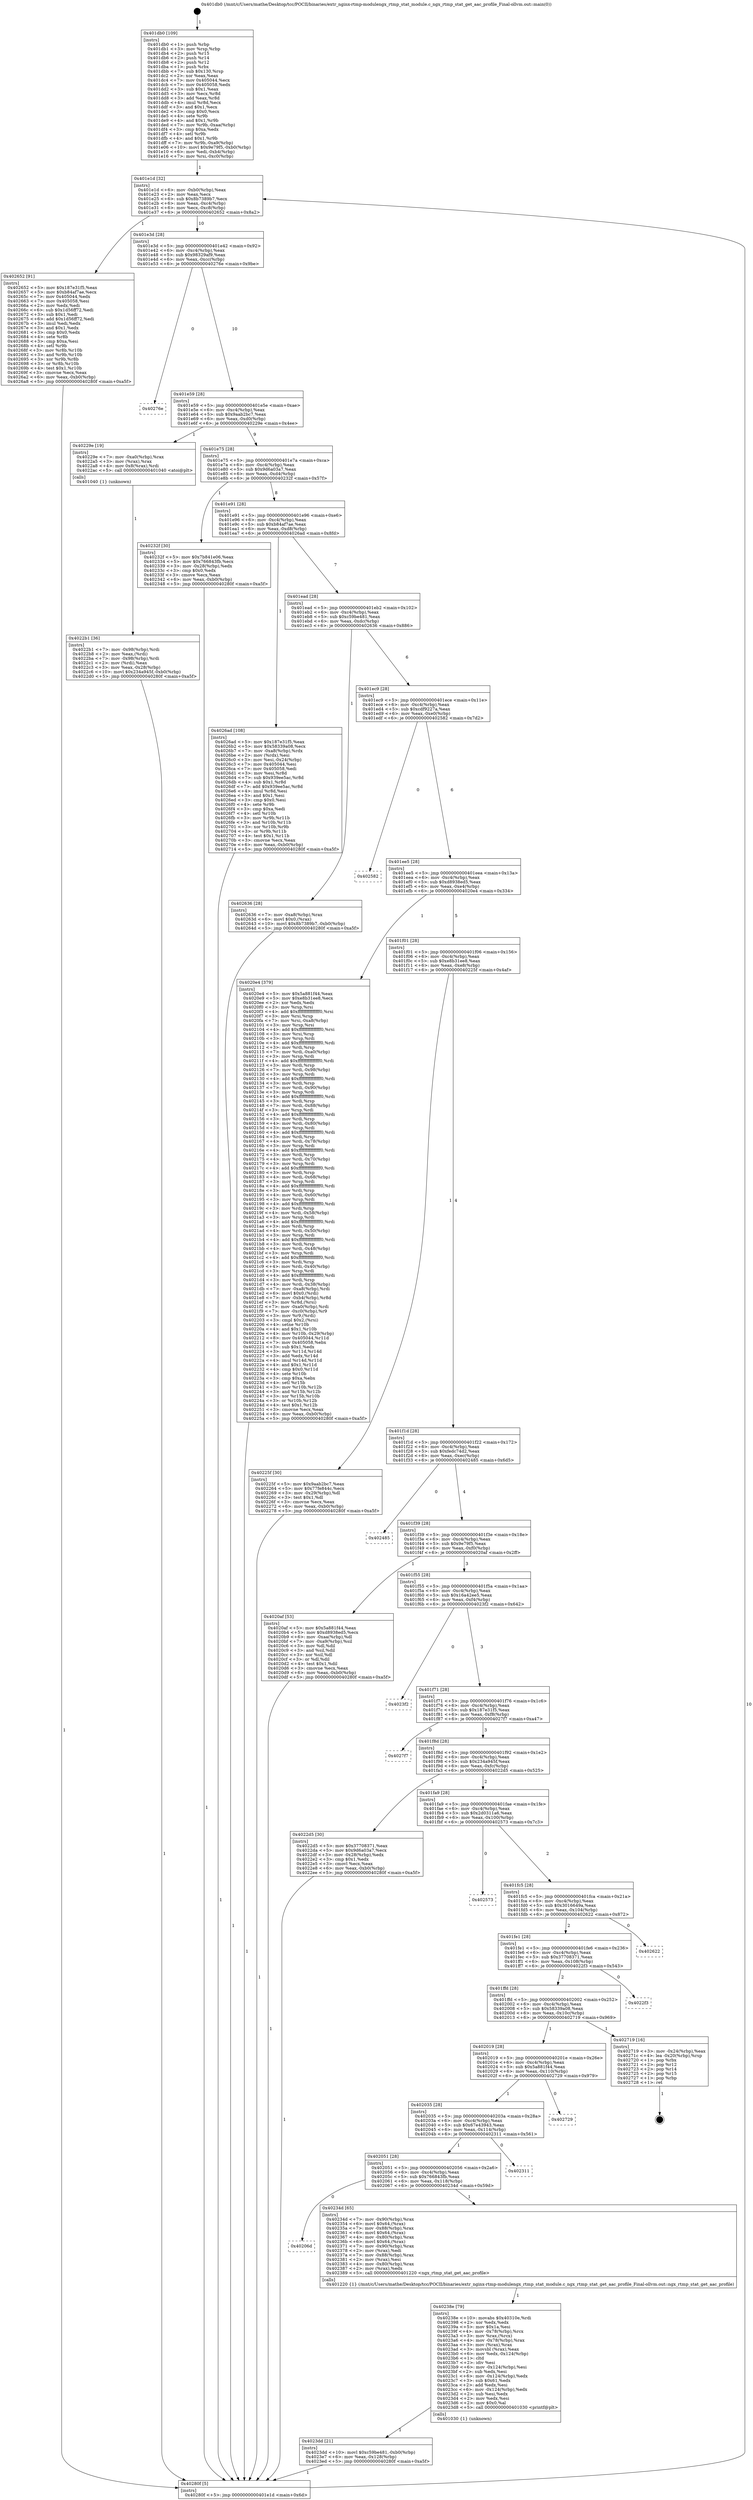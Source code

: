 digraph "0x401db0" {
  label = "0x401db0 (/mnt/c/Users/mathe/Desktop/tcc/POCII/binaries/extr_nginx-rtmp-modulengx_rtmp_stat_module.c_ngx_rtmp_stat_get_aac_profile_Final-ollvm.out::main(0))"
  labelloc = "t"
  node[shape=record]

  Entry [label="",width=0.3,height=0.3,shape=circle,fillcolor=black,style=filled]
  "0x401e1d" [label="{
     0x401e1d [32]\l
     | [instrs]\l
     &nbsp;&nbsp;0x401e1d \<+6\>: mov -0xb0(%rbp),%eax\l
     &nbsp;&nbsp;0x401e23 \<+2\>: mov %eax,%ecx\l
     &nbsp;&nbsp;0x401e25 \<+6\>: sub $0x8b7389b7,%ecx\l
     &nbsp;&nbsp;0x401e2b \<+6\>: mov %eax,-0xc4(%rbp)\l
     &nbsp;&nbsp;0x401e31 \<+6\>: mov %ecx,-0xc8(%rbp)\l
     &nbsp;&nbsp;0x401e37 \<+6\>: je 0000000000402652 \<main+0x8a2\>\l
  }"]
  "0x402652" [label="{
     0x402652 [91]\l
     | [instrs]\l
     &nbsp;&nbsp;0x402652 \<+5\>: mov $0x187e31f5,%eax\l
     &nbsp;&nbsp;0x402657 \<+5\>: mov $0xb84af7ae,%ecx\l
     &nbsp;&nbsp;0x40265c \<+7\>: mov 0x405044,%edx\l
     &nbsp;&nbsp;0x402663 \<+7\>: mov 0x405058,%esi\l
     &nbsp;&nbsp;0x40266a \<+2\>: mov %edx,%edi\l
     &nbsp;&nbsp;0x40266c \<+6\>: sub $0x1d56ff72,%edi\l
     &nbsp;&nbsp;0x402672 \<+3\>: sub $0x1,%edi\l
     &nbsp;&nbsp;0x402675 \<+6\>: add $0x1d56ff72,%edi\l
     &nbsp;&nbsp;0x40267b \<+3\>: imul %edi,%edx\l
     &nbsp;&nbsp;0x40267e \<+3\>: and $0x1,%edx\l
     &nbsp;&nbsp;0x402681 \<+3\>: cmp $0x0,%edx\l
     &nbsp;&nbsp;0x402684 \<+4\>: sete %r8b\l
     &nbsp;&nbsp;0x402688 \<+3\>: cmp $0xa,%esi\l
     &nbsp;&nbsp;0x40268b \<+4\>: setl %r9b\l
     &nbsp;&nbsp;0x40268f \<+3\>: mov %r8b,%r10b\l
     &nbsp;&nbsp;0x402692 \<+3\>: and %r9b,%r10b\l
     &nbsp;&nbsp;0x402695 \<+3\>: xor %r9b,%r8b\l
     &nbsp;&nbsp;0x402698 \<+3\>: or %r8b,%r10b\l
     &nbsp;&nbsp;0x40269b \<+4\>: test $0x1,%r10b\l
     &nbsp;&nbsp;0x40269f \<+3\>: cmovne %ecx,%eax\l
     &nbsp;&nbsp;0x4026a2 \<+6\>: mov %eax,-0xb0(%rbp)\l
     &nbsp;&nbsp;0x4026a8 \<+5\>: jmp 000000000040280f \<main+0xa5f\>\l
  }"]
  "0x401e3d" [label="{
     0x401e3d [28]\l
     | [instrs]\l
     &nbsp;&nbsp;0x401e3d \<+5\>: jmp 0000000000401e42 \<main+0x92\>\l
     &nbsp;&nbsp;0x401e42 \<+6\>: mov -0xc4(%rbp),%eax\l
     &nbsp;&nbsp;0x401e48 \<+5\>: sub $0x98329af9,%eax\l
     &nbsp;&nbsp;0x401e4d \<+6\>: mov %eax,-0xcc(%rbp)\l
     &nbsp;&nbsp;0x401e53 \<+6\>: je 000000000040276e \<main+0x9be\>\l
  }"]
  Exit [label="",width=0.3,height=0.3,shape=circle,fillcolor=black,style=filled,peripheries=2]
  "0x40276e" [label="{
     0x40276e\l
  }", style=dashed]
  "0x401e59" [label="{
     0x401e59 [28]\l
     | [instrs]\l
     &nbsp;&nbsp;0x401e59 \<+5\>: jmp 0000000000401e5e \<main+0xae\>\l
     &nbsp;&nbsp;0x401e5e \<+6\>: mov -0xc4(%rbp),%eax\l
     &nbsp;&nbsp;0x401e64 \<+5\>: sub $0x9aab2bc7,%eax\l
     &nbsp;&nbsp;0x401e69 \<+6\>: mov %eax,-0xd0(%rbp)\l
     &nbsp;&nbsp;0x401e6f \<+6\>: je 000000000040229e \<main+0x4ee\>\l
  }"]
  "0x4023dd" [label="{
     0x4023dd [21]\l
     | [instrs]\l
     &nbsp;&nbsp;0x4023dd \<+10\>: movl $0xc59be481,-0xb0(%rbp)\l
     &nbsp;&nbsp;0x4023e7 \<+6\>: mov %eax,-0x128(%rbp)\l
     &nbsp;&nbsp;0x4023ed \<+5\>: jmp 000000000040280f \<main+0xa5f\>\l
  }"]
  "0x40229e" [label="{
     0x40229e [19]\l
     | [instrs]\l
     &nbsp;&nbsp;0x40229e \<+7\>: mov -0xa0(%rbp),%rax\l
     &nbsp;&nbsp;0x4022a5 \<+3\>: mov (%rax),%rax\l
     &nbsp;&nbsp;0x4022a8 \<+4\>: mov 0x8(%rax),%rdi\l
     &nbsp;&nbsp;0x4022ac \<+5\>: call 0000000000401040 \<atoi@plt\>\l
     | [calls]\l
     &nbsp;&nbsp;0x401040 \{1\} (unknown)\l
  }"]
  "0x401e75" [label="{
     0x401e75 [28]\l
     | [instrs]\l
     &nbsp;&nbsp;0x401e75 \<+5\>: jmp 0000000000401e7a \<main+0xca\>\l
     &nbsp;&nbsp;0x401e7a \<+6\>: mov -0xc4(%rbp),%eax\l
     &nbsp;&nbsp;0x401e80 \<+5\>: sub $0x9d6a03a7,%eax\l
     &nbsp;&nbsp;0x401e85 \<+6\>: mov %eax,-0xd4(%rbp)\l
     &nbsp;&nbsp;0x401e8b \<+6\>: je 000000000040232f \<main+0x57f\>\l
  }"]
  "0x40238e" [label="{
     0x40238e [79]\l
     | [instrs]\l
     &nbsp;&nbsp;0x40238e \<+10\>: movabs $0x40310e,%rdi\l
     &nbsp;&nbsp;0x402398 \<+2\>: xor %edx,%edx\l
     &nbsp;&nbsp;0x40239a \<+5\>: mov $0x1a,%esi\l
     &nbsp;&nbsp;0x40239f \<+4\>: mov -0x78(%rbp),%rcx\l
     &nbsp;&nbsp;0x4023a3 \<+3\>: mov %rax,(%rcx)\l
     &nbsp;&nbsp;0x4023a6 \<+4\>: mov -0x78(%rbp),%rax\l
     &nbsp;&nbsp;0x4023aa \<+3\>: mov (%rax),%rax\l
     &nbsp;&nbsp;0x4023ad \<+3\>: movsbl (%rax),%eax\l
     &nbsp;&nbsp;0x4023b0 \<+6\>: mov %edx,-0x124(%rbp)\l
     &nbsp;&nbsp;0x4023b6 \<+1\>: cltd\l
     &nbsp;&nbsp;0x4023b7 \<+2\>: idiv %esi\l
     &nbsp;&nbsp;0x4023b9 \<+6\>: mov -0x124(%rbp),%esi\l
     &nbsp;&nbsp;0x4023bf \<+2\>: sub %edx,%esi\l
     &nbsp;&nbsp;0x4023c1 \<+6\>: mov -0x124(%rbp),%edx\l
     &nbsp;&nbsp;0x4023c7 \<+3\>: sub $0x61,%edx\l
     &nbsp;&nbsp;0x4023ca \<+2\>: add %edx,%esi\l
     &nbsp;&nbsp;0x4023cc \<+6\>: mov -0x124(%rbp),%edx\l
     &nbsp;&nbsp;0x4023d2 \<+2\>: sub %esi,%edx\l
     &nbsp;&nbsp;0x4023d4 \<+2\>: mov %edx,%esi\l
     &nbsp;&nbsp;0x4023d6 \<+2\>: mov $0x0,%al\l
     &nbsp;&nbsp;0x4023d8 \<+5\>: call 0000000000401030 \<printf@plt\>\l
     | [calls]\l
     &nbsp;&nbsp;0x401030 \{1\} (unknown)\l
  }"]
  "0x40232f" [label="{
     0x40232f [30]\l
     | [instrs]\l
     &nbsp;&nbsp;0x40232f \<+5\>: mov $0x7b841e06,%eax\l
     &nbsp;&nbsp;0x402334 \<+5\>: mov $0x766843fb,%ecx\l
     &nbsp;&nbsp;0x402339 \<+3\>: mov -0x28(%rbp),%edx\l
     &nbsp;&nbsp;0x40233c \<+3\>: cmp $0x0,%edx\l
     &nbsp;&nbsp;0x40233f \<+3\>: cmove %ecx,%eax\l
     &nbsp;&nbsp;0x402342 \<+6\>: mov %eax,-0xb0(%rbp)\l
     &nbsp;&nbsp;0x402348 \<+5\>: jmp 000000000040280f \<main+0xa5f\>\l
  }"]
  "0x401e91" [label="{
     0x401e91 [28]\l
     | [instrs]\l
     &nbsp;&nbsp;0x401e91 \<+5\>: jmp 0000000000401e96 \<main+0xe6\>\l
     &nbsp;&nbsp;0x401e96 \<+6\>: mov -0xc4(%rbp),%eax\l
     &nbsp;&nbsp;0x401e9c \<+5\>: sub $0xb84af7ae,%eax\l
     &nbsp;&nbsp;0x401ea1 \<+6\>: mov %eax,-0xd8(%rbp)\l
     &nbsp;&nbsp;0x401ea7 \<+6\>: je 00000000004026ad \<main+0x8fd\>\l
  }"]
  "0x40206d" [label="{
     0x40206d\l
  }", style=dashed]
  "0x4026ad" [label="{
     0x4026ad [108]\l
     | [instrs]\l
     &nbsp;&nbsp;0x4026ad \<+5\>: mov $0x187e31f5,%eax\l
     &nbsp;&nbsp;0x4026b2 \<+5\>: mov $0x58339a08,%ecx\l
     &nbsp;&nbsp;0x4026b7 \<+7\>: mov -0xa8(%rbp),%rdx\l
     &nbsp;&nbsp;0x4026be \<+2\>: mov (%rdx),%esi\l
     &nbsp;&nbsp;0x4026c0 \<+3\>: mov %esi,-0x24(%rbp)\l
     &nbsp;&nbsp;0x4026c3 \<+7\>: mov 0x405044,%esi\l
     &nbsp;&nbsp;0x4026ca \<+7\>: mov 0x405058,%edi\l
     &nbsp;&nbsp;0x4026d1 \<+3\>: mov %esi,%r8d\l
     &nbsp;&nbsp;0x4026d4 \<+7\>: sub $0x939ee5ac,%r8d\l
     &nbsp;&nbsp;0x4026db \<+4\>: sub $0x1,%r8d\l
     &nbsp;&nbsp;0x4026df \<+7\>: add $0x939ee5ac,%r8d\l
     &nbsp;&nbsp;0x4026e6 \<+4\>: imul %r8d,%esi\l
     &nbsp;&nbsp;0x4026ea \<+3\>: and $0x1,%esi\l
     &nbsp;&nbsp;0x4026ed \<+3\>: cmp $0x0,%esi\l
     &nbsp;&nbsp;0x4026f0 \<+4\>: sete %r9b\l
     &nbsp;&nbsp;0x4026f4 \<+3\>: cmp $0xa,%edi\l
     &nbsp;&nbsp;0x4026f7 \<+4\>: setl %r10b\l
     &nbsp;&nbsp;0x4026fb \<+3\>: mov %r9b,%r11b\l
     &nbsp;&nbsp;0x4026fe \<+3\>: and %r10b,%r11b\l
     &nbsp;&nbsp;0x402701 \<+3\>: xor %r10b,%r9b\l
     &nbsp;&nbsp;0x402704 \<+3\>: or %r9b,%r11b\l
     &nbsp;&nbsp;0x402707 \<+4\>: test $0x1,%r11b\l
     &nbsp;&nbsp;0x40270b \<+3\>: cmovne %ecx,%eax\l
     &nbsp;&nbsp;0x40270e \<+6\>: mov %eax,-0xb0(%rbp)\l
     &nbsp;&nbsp;0x402714 \<+5\>: jmp 000000000040280f \<main+0xa5f\>\l
  }"]
  "0x401ead" [label="{
     0x401ead [28]\l
     | [instrs]\l
     &nbsp;&nbsp;0x401ead \<+5\>: jmp 0000000000401eb2 \<main+0x102\>\l
     &nbsp;&nbsp;0x401eb2 \<+6\>: mov -0xc4(%rbp),%eax\l
     &nbsp;&nbsp;0x401eb8 \<+5\>: sub $0xc59be481,%eax\l
     &nbsp;&nbsp;0x401ebd \<+6\>: mov %eax,-0xdc(%rbp)\l
     &nbsp;&nbsp;0x401ec3 \<+6\>: je 0000000000402636 \<main+0x886\>\l
  }"]
  "0x40234d" [label="{
     0x40234d [65]\l
     | [instrs]\l
     &nbsp;&nbsp;0x40234d \<+7\>: mov -0x90(%rbp),%rax\l
     &nbsp;&nbsp;0x402354 \<+6\>: movl $0x64,(%rax)\l
     &nbsp;&nbsp;0x40235a \<+7\>: mov -0x88(%rbp),%rax\l
     &nbsp;&nbsp;0x402361 \<+6\>: movl $0x64,(%rax)\l
     &nbsp;&nbsp;0x402367 \<+4\>: mov -0x80(%rbp),%rax\l
     &nbsp;&nbsp;0x40236b \<+6\>: movl $0x64,(%rax)\l
     &nbsp;&nbsp;0x402371 \<+7\>: mov -0x90(%rbp),%rax\l
     &nbsp;&nbsp;0x402378 \<+2\>: mov (%rax),%edi\l
     &nbsp;&nbsp;0x40237a \<+7\>: mov -0x88(%rbp),%rax\l
     &nbsp;&nbsp;0x402381 \<+2\>: mov (%rax),%esi\l
     &nbsp;&nbsp;0x402383 \<+4\>: mov -0x80(%rbp),%rax\l
     &nbsp;&nbsp;0x402387 \<+2\>: mov (%rax),%edx\l
     &nbsp;&nbsp;0x402389 \<+5\>: call 0000000000401220 \<ngx_rtmp_stat_get_aac_profile\>\l
     | [calls]\l
     &nbsp;&nbsp;0x401220 \{1\} (/mnt/c/Users/mathe/Desktop/tcc/POCII/binaries/extr_nginx-rtmp-modulengx_rtmp_stat_module.c_ngx_rtmp_stat_get_aac_profile_Final-ollvm.out::ngx_rtmp_stat_get_aac_profile)\l
  }"]
  "0x402636" [label="{
     0x402636 [28]\l
     | [instrs]\l
     &nbsp;&nbsp;0x402636 \<+7\>: mov -0xa8(%rbp),%rax\l
     &nbsp;&nbsp;0x40263d \<+6\>: movl $0x0,(%rax)\l
     &nbsp;&nbsp;0x402643 \<+10\>: movl $0x8b7389b7,-0xb0(%rbp)\l
     &nbsp;&nbsp;0x40264d \<+5\>: jmp 000000000040280f \<main+0xa5f\>\l
  }"]
  "0x401ec9" [label="{
     0x401ec9 [28]\l
     | [instrs]\l
     &nbsp;&nbsp;0x401ec9 \<+5\>: jmp 0000000000401ece \<main+0x11e\>\l
     &nbsp;&nbsp;0x401ece \<+6\>: mov -0xc4(%rbp),%eax\l
     &nbsp;&nbsp;0x401ed4 \<+5\>: sub $0xcdf9227a,%eax\l
     &nbsp;&nbsp;0x401ed9 \<+6\>: mov %eax,-0xe0(%rbp)\l
     &nbsp;&nbsp;0x401edf \<+6\>: je 0000000000402582 \<main+0x7d2\>\l
  }"]
  "0x402051" [label="{
     0x402051 [28]\l
     | [instrs]\l
     &nbsp;&nbsp;0x402051 \<+5\>: jmp 0000000000402056 \<main+0x2a6\>\l
     &nbsp;&nbsp;0x402056 \<+6\>: mov -0xc4(%rbp),%eax\l
     &nbsp;&nbsp;0x40205c \<+5\>: sub $0x766843fb,%eax\l
     &nbsp;&nbsp;0x402061 \<+6\>: mov %eax,-0x118(%rbp)\l
     &nbsp;&nbsp;0x402067 \<+6\>: je 000000000040234d \<main+0x59d\>\l
  }"]
  "0x402582" [label="{
     0x402582\l
  }", style=dashed]
  "0x401ee5" [label="{
     0x401ee5 [28]\l
     | [instrs]\l
     &nbsp;&nbsp;0x401ee5 \<+5\>: jmp 0000000000401eea \<main+0x13a\>\l
     &nbsp;&nbsp;0x401eea \<+6\>: mov -0xc4(%rbp),%eax\l
     &nbsp;&nbsp;0x401ef0 \<+5\>: sub $0xd8938ed5,%eax\l
     &nbsp;&nbsp;0x401ef5 \<+6\>: mov %eax,-0xe4(%rbp)\l
     &nbsp;&nbsp;0x401efb \<+6\>: je 00000000004020e4 \<main+0x334\>\l
  }"]
  "0x402311" [label="{
     0x402311\l
  }", style=dashed]
  "0x4020e4" [label="{
     0x4020e4 [379]\l
     | [instrs]\l
     &nbsp;&nbsp;0x4020e4 \<+5\>: mov $0x5a881f44,%eax\l
     &nbsp;&nbsp;0x4020e9 \<+5\>: mov $0xe8b31ee8,%ecx\l
     &nbsp;&nbsp;0x4020ee \<+2\>: xor %edx,%edx\l
     &nbsp;&nbsp;0x4020f0 \<+3\>: mov %rsp,%rsi\l
     &nbsp;&nbsp;0x4020f3 \<+4\>: add $0xfffffffffffffff0,%rsi\l
     &nbsp;&nbsp;0x4020f7 \<+3\>: mov %rsi,%rsp\l
     &nbsp;&nbsp;0x4020fa \<+7\>: mov %rsi,-0xa8(%rbp)\l
     &nbsp;&nbsp;0x402101 \<+3\>: mov %rsp,%rsi\l
     &nbsp;&nbsp;0x402104 \<+4\>: add $0xfffffffffffffff0,%rsi\l
     &nbsp;&nbsp;0x402108 \<+3\>: mov %rsi,%rsp\l
     &nbsp;&nbsp;0x40210b \<+3\>: mov %rsp,%rdi\l
     &nbsp;&nbsp;0x40210e \<+4\>: add $0xfffffffffffffff0,%rdi\l
     &nbsp;&nbsp;0x402112 \<+3\>: mov %rdi,%rsp\l
     &nbsp;&nbsp;0x402115 \<+7\>: mov %rdi,-0xa0(%rbp)\l
     &nbsp;&nbsp;0x40211c \<+3\>: mov %rsp,%rdi\l
     &nbsp;&nbsp;0x40211f \<+4\>: add $0xfffffffffffffff0,%rdi\l
     &nbsp;&nbsp;0x402123 \<+3\>: mov %rdi,%rsp\l
     &nbsp;&nbsp;0x402126 \<+7\>: mov %rdi,-0x98(%rbp)\l
     &nbsp;&nbsp;0x40212d \<+3\>: mov %rsp,%rdi\l
     &nbsp;&nbsp;0x402130 \<+4\>: add $0xfffffffffffffff0,%rdi\l
     &nbsp;&nbsp;0x402134 \<+3\>: mov %rdi,%rsp\l
     &nbsp;&nbsp;0x402137 \<+7\>: mov %rdi,-0x90(%rbp)\l
     &nbsp;&nbsp;0x40213e \<+3\>: mov %rsp,%rdi\l
     &nbsp;&nbsp;0x402141 \<+4\>: add $0xfffffffffffffff0,%rdi\l
     &nbsp;&nbsp;0x402145 \<+3\>: mov %rdi,%rsp\l
     &nbsp;&nbsp;0x402148 \<+7\>: mov %rdi,-0x88(%rbp)\l
     &nbsp;&nbsp;0x40214f \<+3\>: mov %rsp,%rdi\l
     &nbsp;&nbsp;0x402152 \<+4\>: add $0xfffffffffffffff0,%rdi\l
     &nbsp;&nbsp;0x402156 \<+3\>: mov %rdi,%rsp\l
     &nbsp;&nbsp;0x402159 \<+4\>: mov %rdi,-0x80(%rbp)\l
     &nbsp;&nbsp;0x40215d \<+3\>: mov %rsp,%rdi\l
     &nbsp;&nbsp;0x402160 \<+4\>: add $0xfffffffffffffff0,%rdi\l
     &nbsp;&nbsp;0x402164 \<+3\>: mov %rdi,%rsp\l
     &nbsp;&nbsp;0x402167 \<+4\>: mov %rdi,-0x78(%rbp)\l
     &nbsp;&nbsp;0x40216b \<+3\>: mov %rsp,%rdi\l
     &nbsp;&nbsp;0x40216e \<+4\>: add $0xfffffffffffffff0,%rdi\l
     &nbsp;&nbsp;0x402172 \<+3\>: mov %rdi,%rsp\l
     &nbsp;&nbsp;0x402175 \<+4\>: mov %rdi,-0x70(%rbp)\l
     &nbsp;&nbsp;0x402179 \<+3\>: mov %rsp,%rdi\l
     &nbsp;&nbsp;0x40217c \<+4\>: add $0xfffffffffffffff0,%rdi\l
     &nbsp;&nbsp;0x402180 \<+3\>: mov %rdi,%rsp\l
     &nbsp;&nbsp;0x402183 \<+4\>: mov %rdi,-0x68(%rbp)\l
     &nbsp;&nbsp;0x402187 \<+3\>: mov %rsp,%rdi\l
     &nbsp;&nbsp;0x40218a \<+4\>: add $0xfffffffffffffff0,%rdi\l
     &nbsp;&nbsp;0x40218e \<+3\>: mov %rdi,%rsp\l
     &nbsp;&nbsp;0x402191 \<+4\>: mov %rdi,-0x60(%rbp)\l
     &nbsp;&nbsp;0x402195 \<+3\>: mov %rsp,%rdi\l
     &nbsp;&nbsp;0x402198 \<+4\>: add $0xfffffffffffffff0,%rdi\l
     &nbsp;&nbsp;0x40219c \<+3\>: mov %rdi,%rsp\l
     &nbsp;&nbsp;0x40219f \<+4\>: mov %rdi,-0x58(%rbp)\l
     &nbsp;&nbsp;0x4021a3 \<+3\>: mov %rsp,%rdi\l
     &nbsp;&nbsp;0x4021a6 \<+4\>: add $0xfffffffffffffff0,%rdi\l
     &nbsp;&nbsp;0x4021aa \<+3\>: mov %rdi,%rsp\l
     &nbsp;&nbsp;0x4021ad \<+4\>: mov %rdi,-0x50(%rbp)\l
     &nbsp;&nbsp;0x4021b1 \<+3\>: mov %rsp,%rdi\l
     &nbsp;&nbsp;0x4021b4 \<+4\>: add $0xfffffffffffffff0,%rdi\l
     &nbsp;&nbsp;0x4021b8 \<+3\>: mov %rdi,%rsp\l
     &nbsp;&nbsp;0x4021bb \<+4\>: mov %rdi,-0x48(%rbp)\l
     &nbsp;&nbsp;0x4021bf \<+3\>: mov %rsp,%rdi\l
     &nbsp;&nbsp;0x4021c2 \<+4\>: add $0xfffffffffffffff0,%rdi\l
     &nbsp;&nbsp;0x4021c6 \<+3\>: mov %rdi,%rsp\l
     &nbsp;&nbsp;0x4021c9 \<+4\>: mov %rdi,-0x40(%rbp)\l
     &nbsp;&nbsp;0x4021cd \<+3\>: mov %rsp,%rdi\l
     &nbsp;&nbsp;0x4021d0 \<+4\>: add $0xfffffffffffffff0,%rdi\l
     &nbsp;&nbsp;0x4021d4 \<+3\>: mov %rdi,%rsp\l
     &nbsp;&nbsp;0x4021d7 \<+4\>: mov %rdi,-0x38(%rbp)\l
     &nbsp;&nbsp;0x4021db \<+7\>: mov -0xa8(%rbp),%rdi\l
     &nbsp;&nbsp;0x4021e2 \<+6\>: movl $0x0,(%rdi)\l
     &nbsp;&nbsp;0x4021e8 \<+7\>: mov -0xb4(%rbp),%r8d\l
     &nbsp;&nbsp;0x4021ef \<+3\>: mov %r8d,(%rsi)\l
     &nbsp;&nbsp;0x4021f2 \<+7\>: mov -0xa0(%rbp),%rdi\l
     &nbsp;&nbsp;0x4021f9 \<+7\>: mov -0xc0(%rbp),%r9\l
     &nbsp;&nbsp;0x402200 \<+3\>: mov %r9,(%rdi)\l
     &nbsp;&nbsp;0x402203 \<+3\>: cmpl $0x2,(%rsi)\l
     &nbsp;&nbsp;0x402206 \<+4\>: setne %r10b\l
     &nbsp;&nbsp;0x40220a \<+4\>: and $0x1,%r10b\l
     &nbsp;&nbsp;0x40220e \<+4\>: mov %r10b,-0x29(%rbp)\l
     &nbsp;&nbsp;0x402212 \<+8\>: mov 0x405044,%r11d\l
     &nbsp;&nbsp;0x40221a \<+7\>: mov 0x405058,%ebx\l
     &nbsp;&nbsp;0x402221 \<+3\>: sub $0x1,%edx\l
     &nbsp;&nbsp;0x402224 \<+3\>: mov %r11d,%r14d\l
     &nbsp;&nbsp;0x402227 \<+3\>: add %edx,%r14d\l
     &nbsp;&nbsp;0x40222a \<+4\>: imul %r14d,%r11d\l
     &nbsp;&nbsp;0x40222e \<+4\>: and $0x1,%r11d\l
     &nbsp;&nbsp;0x402232 \<+4\>: cmp $0x0,%r11d\l
     &nbsp;&nbsp;0x402236 \<+4\>: sete %r10b\l
     &nbsp;&nbsp;0x40223a \<+3\>: cmp $0xa,%ebx\l
     &nbsp;&nbsp;0x40223d \<+4\>: setl %r15b\l
     &nbsp;&nbsp;0x402241 \<+3\>: mov %r10b,%r12b\l
     &nbsp;&nbsp;0x402244 \<+3\>: and %r15b,%r12b\l
     &nbsp;&nbsp;0x402247 \<+3\>: xor %r15b,%r10b\l
     &nbsp;&nbsp;0x40224a \<+3\>: or %r10b,%r12b\l
     &nbsp;&nbsp;0x40224d \<+4\>: test $0x1,%r12b\l
     &nbsp;&nbsp;0x402251 \<+3\>: cmovne %ecx,%eax\l
     &nbsp;&nbsp;0x402254 \<+6\>: mov %eax,-0xb0(%rbp)\l
     &nbsp;&nbsp;0x40225a \<+5\>: jmp 000000000040280f \<main+0xa5f\>\l
  }"]
  "0x401f01" [label="{
     0x401f01 [28]\l
     | [instrs]\l
     &nbsp;&nbsp;0x401f01 \<+5\>: jmp 0000000000401f06 \<main+0x156\>\l
     &nbsp;&nbsp;0x401f06 \<+6\>: mov -0xc4(%rbp),%eax\l
     &nbsp;&nbsp;0x401f0c \<+5\>: sub $0xe8b31ee8,%eax\l
     &nbsp;&nbsp;0x401f11 \<+6\>: mov %eax,-0xe8(%rbp)\l
     &nbsp;&nbsp;0x401f17 \<+6\>: je 000000000040225f \<main+0x4af\>\l
  }"]
  "0x402035" [label="{
     0x402035 [28]\l
     | [instrs]\l
     &nbsp;&nbsp;0x402035 \<+5\>: jmp 000000000040203a \<main+0x28a\>\l
     &nbsp;&nbsp;0x40203a \<+6\>: mov -0xc4(%rbp),%eax\l
     &nbsp;&nbsp;0x402040 \<+5\>: sub $0x67e43943,%eax\l
     &nbsp;&nbsp;0x402045 \<+6\>: mov %eax,-0x114(%rbp)\l
     &nbsp;&nbsp;0x40204b \<+6\>: je 0000000000402311 \<main+0x561\>\l
  }"]
  "0x40225f" [label="{
     0x40225f [30]\l
     | [instrs]\l
     &nbsp;&nbsp;0x40225f \<+5\>: mov $0x9aab2bc7,%eax\l
     &nbsp;&nbsp;0x402264 \<+5\>: mov $0x77fe844c,%ecx\l
     &nbsp;&nbsp;0x402269 \<+3\>: mov -0x29(%rbp),%dl\l
     &nbsp;&nbsp;0x40226c \<+3\>: test $0x1,%dl\l
     &nbsp;&nbsp;0x40226f \<+3\>: cmovne %ecx,%eax\l
     &nbsp;&nbsp;0x402272 \<+6\>: mov %eax,-0xb0(%rbp)\l
     &nbsp;&nbsp;0x402278 \<+5\>: jmp 000000000040280f \<main+0xa5f\>\l
  }"]
  "0x401f1d" [label="{
     0x401f1d [28]\l
     | [instrs]\l
     &nbsp;&nbsp;0x401f1d \<+5\>: jmp 0000000000401f22 \<main+0x172\>\l
     &nbsp;&nbsp;0x401f22 \<+6\>: mov -0xc4(%rbp),%eax\l
     &nbsp;&nbsp;0x401f28 \<+5\>: sub $0xfedc74d2,%eax\l
     &nbsp;&nbsp;0x401f2d \<+6\>: mov %eax,-0xec(%rbp)\l
     &nbsp;&nbsp;0x401f33 \<+6\>: je 0000000000402485 \<main+0x6d5\>\l
  }"]
  "0x402729" [label="{
     0x402729\l
  }", style=dashed]
  "0x402485" [label="{
     0x402485\l
  }", style=dashed]
  "0x401f39" [label="{
     0x401f39 [28]\l
     | [instrs]\l
     &nbsp;&nbsp;0x401f39 \<+5\>: jmp 0000000000401f3e \<main+0x18e\>\l
     &nbsp;&nbsp;0x401f3e \<+6\>: mov -0xc4(%rbp),%eax\l
     &nbsp;&nbsp;0x401f44 \<+5\>: sub $0x9e79f5,%eax\l
     &nbsp;&nbsp;0x401f49 \<+6\>: mov %eax,-0xf0(%rbp)\l
     &nbsp;&nbsp;0x401f4f \<+6\>: je 00000000004020af \<main+0x2ff\>\l
  }"]
  "0x402019" [label="{
     0x402019 [28]\l
     | [instrs]\l
     &nbsp;&nbsp;0x402019 \<+5\>: jmp 000000000040201e \<main+0x26e\>\l
     &nbsp;&nbsp;0x40201e \<+6\>: mov -0xc4(%rbp),%eax\l
     &nbsp;&nbsp;0x402024 \<+5\>: sub $0x5a881f44,%eax\l
     &nbsp;&nbsp;0x402029 \<+6\>: mov %eax,-0x110(%rbp)\l
     &nbsp;&nbsp;0x40202f \<+6\>: je 0000000000402729 \<main+0x979\>\l
  }"]
  "0x4020af" [label="{
     0x4020af [53]\l
     | [instrs]\l
     &nbsp;&nbsp;0x4020af \<+5\>: mov $0x5a881f44,%eax\l
     &nbsp;&nbsp;0x4020b4 \<+5\>: mov $0xd8938ed5,%ecx\l
     &nbsp;&nbsp;0x4020b9 \<+6\>: mov -0xaa(%rbp),%dl\l
     &nbsp;&nbsp;0x4020bf \<+7\>: mov -0xa9(%rbp),%sil\l
     &nbsp;&nbsp;0x4020c6 \<+3\>: mov %dl,%dil\l
     &nbsp;&nbsp;0x4020c9 \<+3\>: and %sil,%dil\l
     &nbsp;&nbsp;0x4020cc \<+3\>: xor %sil,%dl\l
     &nbsp;&nbsp;0x4020cf \<+3\>: or %dl,%dil\l
     &nbsp;&nbsp;0x4020d2 \<+4\>: test $0x1,%dil\l
     &nbsp;&nbsp;0x4020d6 \<+3\>: cmovne %ecx,%eax\l
     &nbsp;&nbsp;0x4020d9 \<+6\>: mov %eax,-0xb0(%rbp)\l
     &nbsp;&nbsp;0x4020df \<+5\>: jmp 000000000040280f \<main+0xa5f\>\l
  }"]
  "0x401f55" [label="{
     0x401f55 [28]\l
     | [instrs]\l
     &nbsp;&nbsp;0x401f55 \<+5\>: jmp 0000000000401f5a \<main+0x1aa\>\l
     &nbsp;&nbsp;0x401f5a \<+6\>: mov -0xc4(%rbp),%eax\l
     &nbsp;&nbsp;0x401f60 \<+5\>: sub $0x16a42ee5,%eax\l
     &nbsp;&nbsp;0x401f65 \<+6\>: mov %eax,-0xf4(%rbp)\l
     &nbsp;&nbsp;0x401f6b \<+6\>: je 00000000004023f2 \<main+0x642\>\l
  }"]
  "0x40280f" [label="{
     0x40280f [5]\l
     | [instrs]\l
     &nbsp;&nbsp;0x40280f \<+5\>: jmp 0000000000401e1d \<main+0x6d\>\l
  }"]
  "0x401db0" [label="{
     0x401db0 [109]\l
     | [instrs]\l
     &nbsp;&nbsp;0x401db0 \<+1\>: push %rbp\l
     &nbsp;&nbsp;0x401db1 \<+3\>: mov %rsp,%rbp\l
     &nbsp;&nbsp;0x401db4 \<+2\>: push %r15\l
     &nbsp;&nbsp;0x401db6 \<+2\>: push %r14\l
     &nbsp;&nbsp;0x401db8 \<+2\>: push %r12\l
     &nbsp;&nbsp;0x401dba \<+1\>: push %rbx\l
     &nbsp;&nbsp;0x401dbb \<+7\>: sub $0x130,%rsp\l
     &nbsp;&nbsp;0x401dc2 \<+2\>: xor %eax,%eax\l
     &nbsp;&nbsp;0x401dc4 \<+7\>: mov 0x405044,%ecx\l
     &nbsp;&nbsp;0x401dcb \<+7\>: mov 0x405058,%edx\l
     &nbsp;&nbsp;0x401dd2 \<+3\>: sub $0x1,%eax\l
     &nbsp;&nbsp;0x401dd5 \<+3\>: mov %ecx,%r8d\l
     &nbsp;&nbsp;0x401dd8 \<+3\>: add %eax,%r8d\l
     &nbsp;&nbsp;0x401ddb \<+4\>: imul %r8d,%ecx\l
     &nbsp;&nbsp;0x401ddf \<+3\>: and $0x1,%ecx\l
     &nbsp;&nbsp;0x401de2 \<+3\>: cmp $0x0,%ecx\l
     &nbsp;&nbsp;0x401de5 \<+4\>: sete %r9b\l
     &nbsp;&nbsp;0x401de9 \<+4\>: and $0x1,%r9b\l
     &nbsp;&nbsp;0x401ded \<+7\>: mov %r9b,-0xaa(%rbp)\l
     &nbsp;&nbsp;0x401df4 \<+3\>: cmp $0xa,%edx\l
     &nbsp;&nbsp;0x401df7 \<+4\>: setl %r9b\l
     &nbsp;&nbsp;0x401dfb \<+4\>: and $0x1,%r9b\l
     &nbsp;&nbsp;0x401dff \<+7\>: mov %r9b,-0xa9(%rbp)\l
     &nbsp;&nbsp;0x401e06 \<+10\>: movl $0x9e79f5,-0xb0(%rbp)\l
     &nbsp;&nbsp;0x401e10 \<+6\>: mov %edi,-0xb4(%rbp)\l
     &nbsp;&nbsp;0x401e16 \<+7\>: mov %rsi,-0xc0(%rbp)\l
  }"]
  "0x402719" [label="{
     0x402719 [16]\l
     | [instrs]\l
     &nbsp;&nbsp;0x402719 \<+3\>: mov -0x24(%rbp),%eax\l
     &nbsp;&nbsp;0x40271c \<+4\>: lea -0x20(%rbp),%rsp\l
     &nbsp;&nbsp;0x402720 \<+1\>: pop %rbx\l
     &nbsp;&nbsp;0x402721 \<+2\>: pop %r12\l
     &nbsp;&nbsp;0x402723 \<+2\>: pop %r14\l
     &nbsp;&nbsp;0x402725 \<+2\>: pop %r15\l
     &nbsp;&nbsp;0x402727 \<+1\>: pop %rbp\l
     &nbsp;&nbsp;0x402728 \<+1\>: ret\l
  }"]
  "0x4022b1" [label="{
     0x4022b1 [36]\l
     | [instrs]\l
     &nbsp;&nbsp;0x4022b1 \<+7\>: mov -0x98(%rbp),%rdi\l
     &nbsp;&nbsp;0x4022b8 \<+2\>: mov %eax,(%rdi)\l
     &nbsp;&nbsp;0x4022ba \<+7\>: mov -0x98(%rbp),%rdi\l
     &nbsp;&nbsp;0x4022c1 \<+2\>: mov (%rdi),%eax\l
     &nbsp;&nbsp;0x4022c3 \<+3\>: mov %eax,-0x28(%rbp)\l
     &nbsp;&nbsp;0x4022c6 \<+10\>: movl $0x234a945f,-0xb0(%rbp)\l
     &nbsp;&nbsp;0x4022d0 \<+5\>: jmp 000000000040280f \<main+0xa5f\>\l
  }"]
  "0x401ffd" [label="{
     0x401ffd [28]\l
     | [instrs]\l
     &nbsp;&nbsp;0x401ffd \<+5\>: jmp 0000000000402002 \<main+0x252\>\l
     &nbsp;&nbsp;0x402002 \<+6\>: mov -0xc4(%rbp),%eax\l
     &nbsp;&nbsp;0x402008 \<+5\>: sub $0x58339a08,%eax\l
     &nbsp;&nbsp;0x40200d \<+6\>: mov %eax,-0x10c(%rbp)\l
     &nbsp;&nbsp;0x402013 \<+6\>: je 0000000000402719 \<main+0x969\>\l
  }"]
  "0x4023f2" [label="{
     0x4023f2\l
  }", style=dashed]
  "0x401f71" [label="{
     0x401f71 [28]\l
     | [instrs]\l
     &nbsp;&nbsp;0x401f71 \<+5\>: jmp 0000000000401f76 \<main+0x1c6\>\l
     &nbsp;&nbsp;0x401f76 \<+6\>: mov -0xc4(%rbp),%eax\l
     &nbsp;&nbsp;0x401f7c \<+5\>: sub $0x187e31f5,%eax\l
     &nbsp;&nbsp;0x401f81 \<+6\>: mov %eax,-0xf8(%rbp)\l
     &nbsp;&nbsp;0x401f87 \<+6\>: je 00000000004027f7 \<main+0xa47\>\l
  }"]
  "0x4022f3" [label="{
     0x4022f3\l
  }", style=dashed]
  "0x4027f7" [label="{
     0x4027f7\l
  }", style=dashed]
  "0x401f8d" [label="{
     0x401f8d [28]\l
     | [instrs]\l
     &nbsp;&nbsp;0x401f8d \<+5\>: jmp 0000000000401f92 \<main+0x1e2\>\l
     &nbsp;&nbsp;0x401f92 \<+6\>: mov -0xc4(%rbp),%eax\l
     &nbsp;&nbsp;0x401f98 \<+5\>: sub $0x234a945f,%eax\l
     &nbsp;&nbsp;0x401f9d \<+6\>: mov %eax,-0xfc(%rbp)\l
     &nbsp;&nbsp;0x401fa3 \<+6\>: je 00000000004022d5 \<main+0x525\>\l
  }"]
  "0x401fe1" [label="{
     0x401fe1 [28]\l
     | [instrs]\l
     &nbsp;&nbsp;0x401fe1 \<+5\>: jmp 0000000000401fe6 \<main+0x236\>\l
     &nbsp;&nbsp;0x401fe6 \<+6\>: mov -0xc4(%rbp),%eax\l
     &nbsp;&nbsp;0x401fec \<+5\>: sub $0x37708371,%eax\l
     &nbsp;&nbsp;0x401ff1 \<+6\>: mov %eax,-0x108(%rbp)\l
     &nbsp;&nbsp;0x401ff7 \<+6\>: je 00000000004022f3 \<main+0x543\>\l
  }"]
  "0x4022d5" [label="{
     0x4022d5 [30]\l
     | [instrs]\l
     &nbsp;&nbsp;0x4022d5 \<+5\>: mov $0x37708371,%eax\l
     &nbsp;&nbsp;0x4022da \<+5\>: mov $0x9d6a03a7,%ecx\l
     &nbsp;&nbsp;0x4022df \<+3\>: mov -0x28(%rbp),%edx\l
     &nbsp;&nbsp;0x4022e2 \<+3\>: cmp $0x1,%edx\l
     &nbsp;&nbsp;0x4022e5 \<+3\>: cmovl %ecx,%eax\l
     &nbsp;&nbsp;0x4022e8 \<+6\>: mov %eax,-0xb0(%rbp)\l
     &nbsp;&nbsp;0x4022ee \<+5\>: jmp 000000000040280f \<main+0xa5f\>\l
  }"]
  "0x401fa9" [label="{
     0x401fa9 [28]\l
     | [instrs]\l
     &nbsp;&nbsp;0x401fa9 \<+5\>: jmp 0000000000401fae \<main+0x1fe\>\l
     &nbsp;&nbsp;0x401fae \<+6\>: mov -0xc4(%rbp),%eax\l
     &nbsp;&nbsp;0x401fb4 \<+5\>: sub $0x2d0311a6,%eax\l
     &nbsp;&nbsp;0x401fb9 \<+6\>: mov %eax,-0x100(%rbp)\l
     &nbsp;&nbsp;0x401fbf \<+6\>: je 0000000000402573 \<main+0x7c3\>\l
  }"]
  "0x402622" [label="{
     0x402622\l
  }", style=dashed]
  "0x402573" [label="{
     0x402573\l
  }", style=dashed]
  "0x401fc5" [label="{
     0x401fc5 [28]\l
     | [instrs]\l
     &nbsp;&nbsp;0x401fc5 \<+5\>: jmp 0000000000401fca \<main+0x21a\>\l
     &nbsp;&nbsp;0x401fca \<+6\>: mov -0xc4(%rbp),%eax\l
     &nbsp;&nbsp;0x401fd0 \<+5\>: sub $0x3016649a,%eax\l
     &nbsp;&nbsp;0x401fd5 \<+6\>: mov %eax,-0x104(%rbp)\l
     &nbsp;&nbsp;0x401fdb \<+6\>: je 0000000000402622 \<main+0x872\>\l
  }"]
  Entry -> "0x401db0" [label=" 1"]
  "0x401e1d" -> "0x402652" [label=" 1"]
  "0x401e1d" -> "0x401e3d" [label=" 10"]
  "0x402719" -> Exit [label=" 1"]
  "0x401e3d" -> "0x40276e" [label=" 0"]
  "0x401e3d" -> "0x401e59" [label=" 10"]
  "0x4026ad" -> "0x40280f" [label=" 1"]
  "0x401e59" -> "0x40229e" [label=" 1"]
  "0x401e59" -> "0x401e75" [label=" 9"]
  "0x402652" -> "0x40280f" [label=" 1"]
  "0x401e75" -> "0x40232f" [label=" 1"]
  "0x401e75" -> "0x401e91" [label=" 8"]
  "0x402636" -> "0x40280f" [label=" 1"]
  "0x401e91" -> "0x4026ad" [label=" 1"]
  "0x401e91" -> "0x401ead" [label=" 7"]
  "0x4023dd" -> "0x40280f" [label=" 1"]
  "0x401ead" -> "0x402636" [label=" 1"]
  "0x401ead" -> "0x401ec9" [label=" 6"]
  "0x40238e" -> "0x4023dd" [label=" 1"]
  "0x401ec9" -> "0x402582" [label=" 0"]
  "0x401ec9" -> "0x401ee5" [label=" 6"]
  "0x402051" -> "0x40206d" [label=" 0"]
  "0x401ee5" -> "0x4020e4" [label=" 1"]
  "0x401ee5" -> "0x401f01" [label=" 5"]
  "0x402051" -> "0x40234d" [label=" 1"]
  "0x401f01" -> "0x40225f" [label=" 1"]
  "0x401f01" -> "0x401f1d" [label=" 4"]
  "0x402035" -> "0x402051" [label=" 1"]
  "0x401f1d" -> "0x402485" [label=" 0"]
  "0x401f1d" -> "0x401f39" [label=" 4"]
  "0x402035" -> "0x402311" [label=" 0"]
  "0x401f39" -> "0x4020af" [label=" 1"]
  "0x401f39" -> "0x401f55" [label=" 3"]
  "0x4020af" -> "0x40280f" [label=" 1"]
  "0x401db0" -> "0x401e1d" [label=" 1"]
  "0x40280f" -> "0x401e1d" [label=" 10"]
  "0x402019" -> "0x402035" [label=" 1"]
  "0x4020e4" -> "0x40280f" [label=" 1"]
  "0x40225f" -> "0x40280f" [label=" 1"]
  "0x40229e" -> "0x4022b1" [label=" 1"]
  "0x4022b1" -> "0x40280f" [label=" 1"]
  "0x402019" -> "0x402729" [label=" 0"]
  "0x401f55" -> "0x4023f2" [label=" 0"]
  "0x401f55" -> "0x401f71" [label=" 3"]
  "0x401ffd" -> "0x402019" [label=" 1"]
  "0x401f71" -> "0x4027f7" [label=" 0"]
  "0x401f71" -> "0x401f8d" [label=" 3"]
  "0x401ffd" -> "0x402719" [label=" 1"]
  "0x401f8d" -> "0x4022d5" [label=" 1"]
  "0x401f8d" -> "0x401fa9" [label=" 2"]
  "0x4022d5" -> "0x40280f" [label=" 1"]
  "0x40232f" -> "0x40280f" [label=" 1"]
  "0x401fe1" -> "0x401ffd" [label=" 2"]
  "0x401fa9" -> "0x402573" [label=" 0"]
  "0x401fa9" -> "0x401fc5" [label=" 2"]
  "0x401fe1" -> "0x4022f3" [label=" 0"]
  "0x401fc5" -> "0x402622" [label=" 0"]
  "0x401fc5" -> "0x401fe1" [label=" 2"]
  "0x40234d" -> "0x40238e" [label=" 1"]
}
